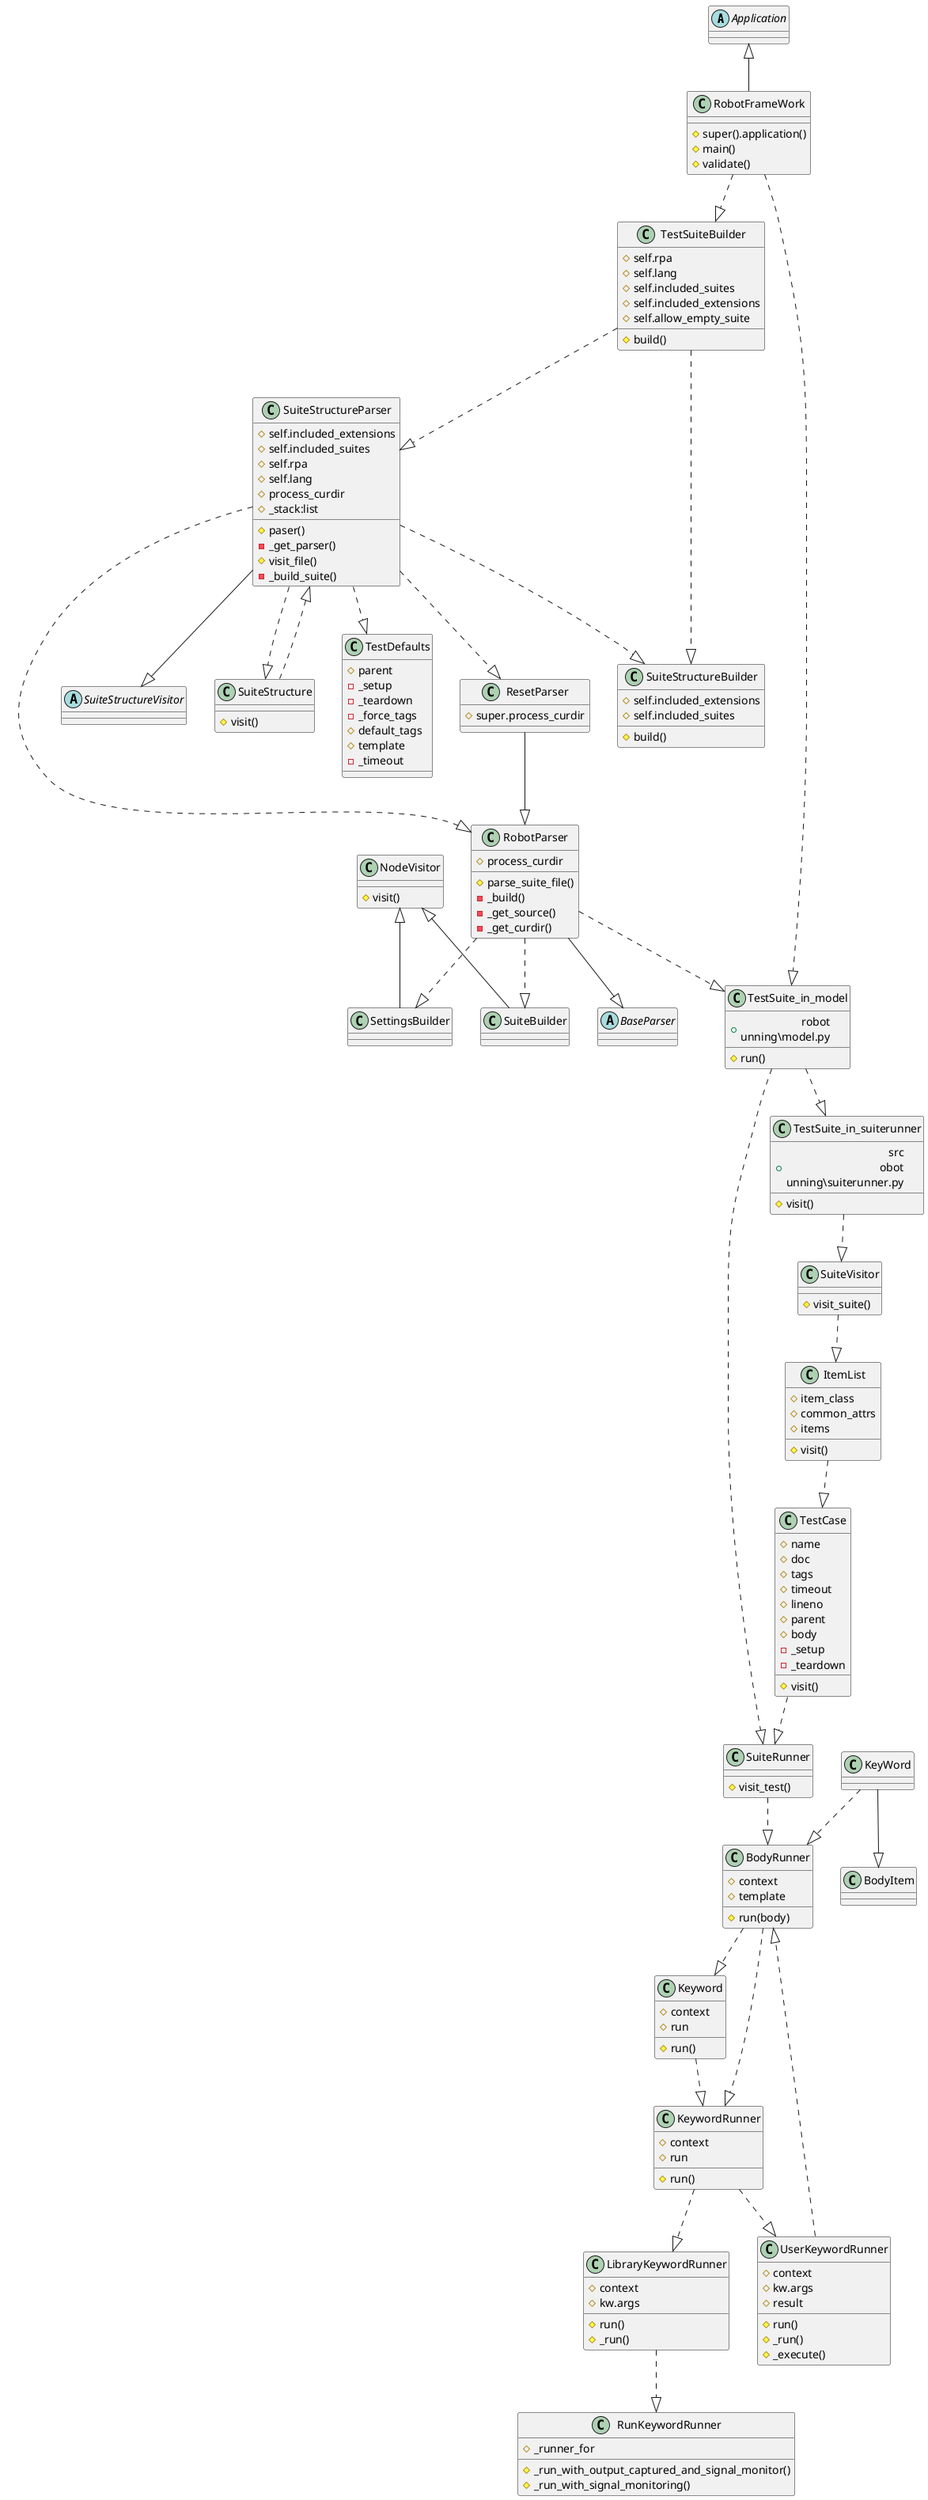 @startuml
'https://plantuml.com/class-diagram

abstract class Application{}
class RobotFrameWork{
    # super().application()
    # main()
    # validate()
}
class TestSuiteBuilder{
    # self.rpa
    # self.lang
    # self.included_suites
    # self.included_extensions
    # self.allow_empty_suite
    # build()
}
class SuiteStructureBuilder{
    # self.included_extensions
    # self.included_suites
    # build()
}
abstract class SuiteStructureVisitor{

}
class SuiteStructureParser{
    # self.included_extensions
    # self.included_suites
    # self.rpa
    # self.lang
    # process_curdir
    # _stack:list
    # paser()
    - _get_parser()
    # visit_file()
    - _build_suite()
}
class SuiteStructure{
    # visit()
}
class TestDefaults{
    # parent
    - _setup
    - _teardown
    - _force_tags
    # default_tags
    # template
    - _timeout
}
SuiteStructureParser  --|>    SuiteStructureVisitor
SuiteStructureParser  ..|>    SuiteStructure
SuiteStructureParser  <|..    SuiteStructure
SuiteStructureParser  ..|>  TestDefaults
class SettingsBuilder{

}
class SuiteBuilder{

}
class NodeVisitor{
    # visit()
}
NodeVisitor <|--  SettingsBuilder
NodeVisitor <|--  SuiteBuilder
class RobotParser{
    # process_curdir
    # parse_suite_file()
    - _build()
    - _get_source()
    - _get_curdir()
}
class ResetParser{
    # super.process_curdir
}
abstract class BaseParser{}
RobotParser --|>    BaseParser
ResetParser --|>    RobotParser
SuiteStructureParser ..|>   RobotParser
SuiteStructureParser ..|>   ResetParser
RobotParser ..|>    TestSuite_in_model
RobotParser ..|>    SettingsBuilder
RobotParser ..|>    SuiteBuilder
class TestSuite_in_model{
    + robot\running\model.py
    # run()
}
class TestSuite_in_suiterunner{
    + src\robot\running\suiterunner.py
    # visit()
}


Application <|-- RobotFrameWork
RobotFrameWork ..|> TestSuiteBuilder
TestSuiteBuilder ..|> SuiteStructureBuilder
TestSuiteBuilder ..|> SuiteStructureParser
SuiteStructureParser ..|> SuiteStructureBuilder
RobotFrameWork ..|> TestSuite_in_model
class SuiteRunner{
    # visit_test()
}
class SuiteVisitor{
    # visit_suite()
}
TestSuite_in_model      ..|>   SuiteRunner
TestSuite_in_model      ..|>   TestSuite_in_suiterunner
TestSuite_in_suiterunner..|>   SuiteVisitor
class ItemList{
    # item_class
    # common_attrs
    # items
    # visit()
}
SuiteVisitor    ..|>    ItemList
class TestCase{
    # name
    # doc
    # tags
    # timeout
    # lineno
    # parent
    # body
    - _setup
    - _teardown
    # visit()
}
ItemList    ..|>    TestCase
TestCase    ..|>    SuiteRunner
class BodyRunner{
    # context
    # template
    # run(body)
}
SuiteRunner ..|>    BodyRunner
class Keyword{
    # context
    # run
    # run()
}
KeyWord --|>    BodyItem
KeyWord ..|>    BodyRunner
class KeywordRunner{
    # context
    # run
    # run()
}
BodyRunner  ..|>    KeywordRunner
class UserKeywordRunner{
    # context
    # kw.args
    # result
    # run()
    # _run()
    # _execute()
}
KeywordRunner   ..|>    UserKeywordRunner
UserKeywordRunner   ..|> BodyRunner
BodyRunner ..|> Keyword
Keyword ..|>    KeywordRunner
class LibraryKeywordRunner{
    # context
    # kw.args
    # run()
    # _run()
}
KeywordRunner ..|> LibraryKeywordRunner
class RunKeywordRunner{
    # _run_with_output_captured_and_signal_monitor()
    # _run_with_signal_monitoring()
    # _runner_for
}
LibraryKeywordRunner ..|>   RunKeywordRunner
@enduml